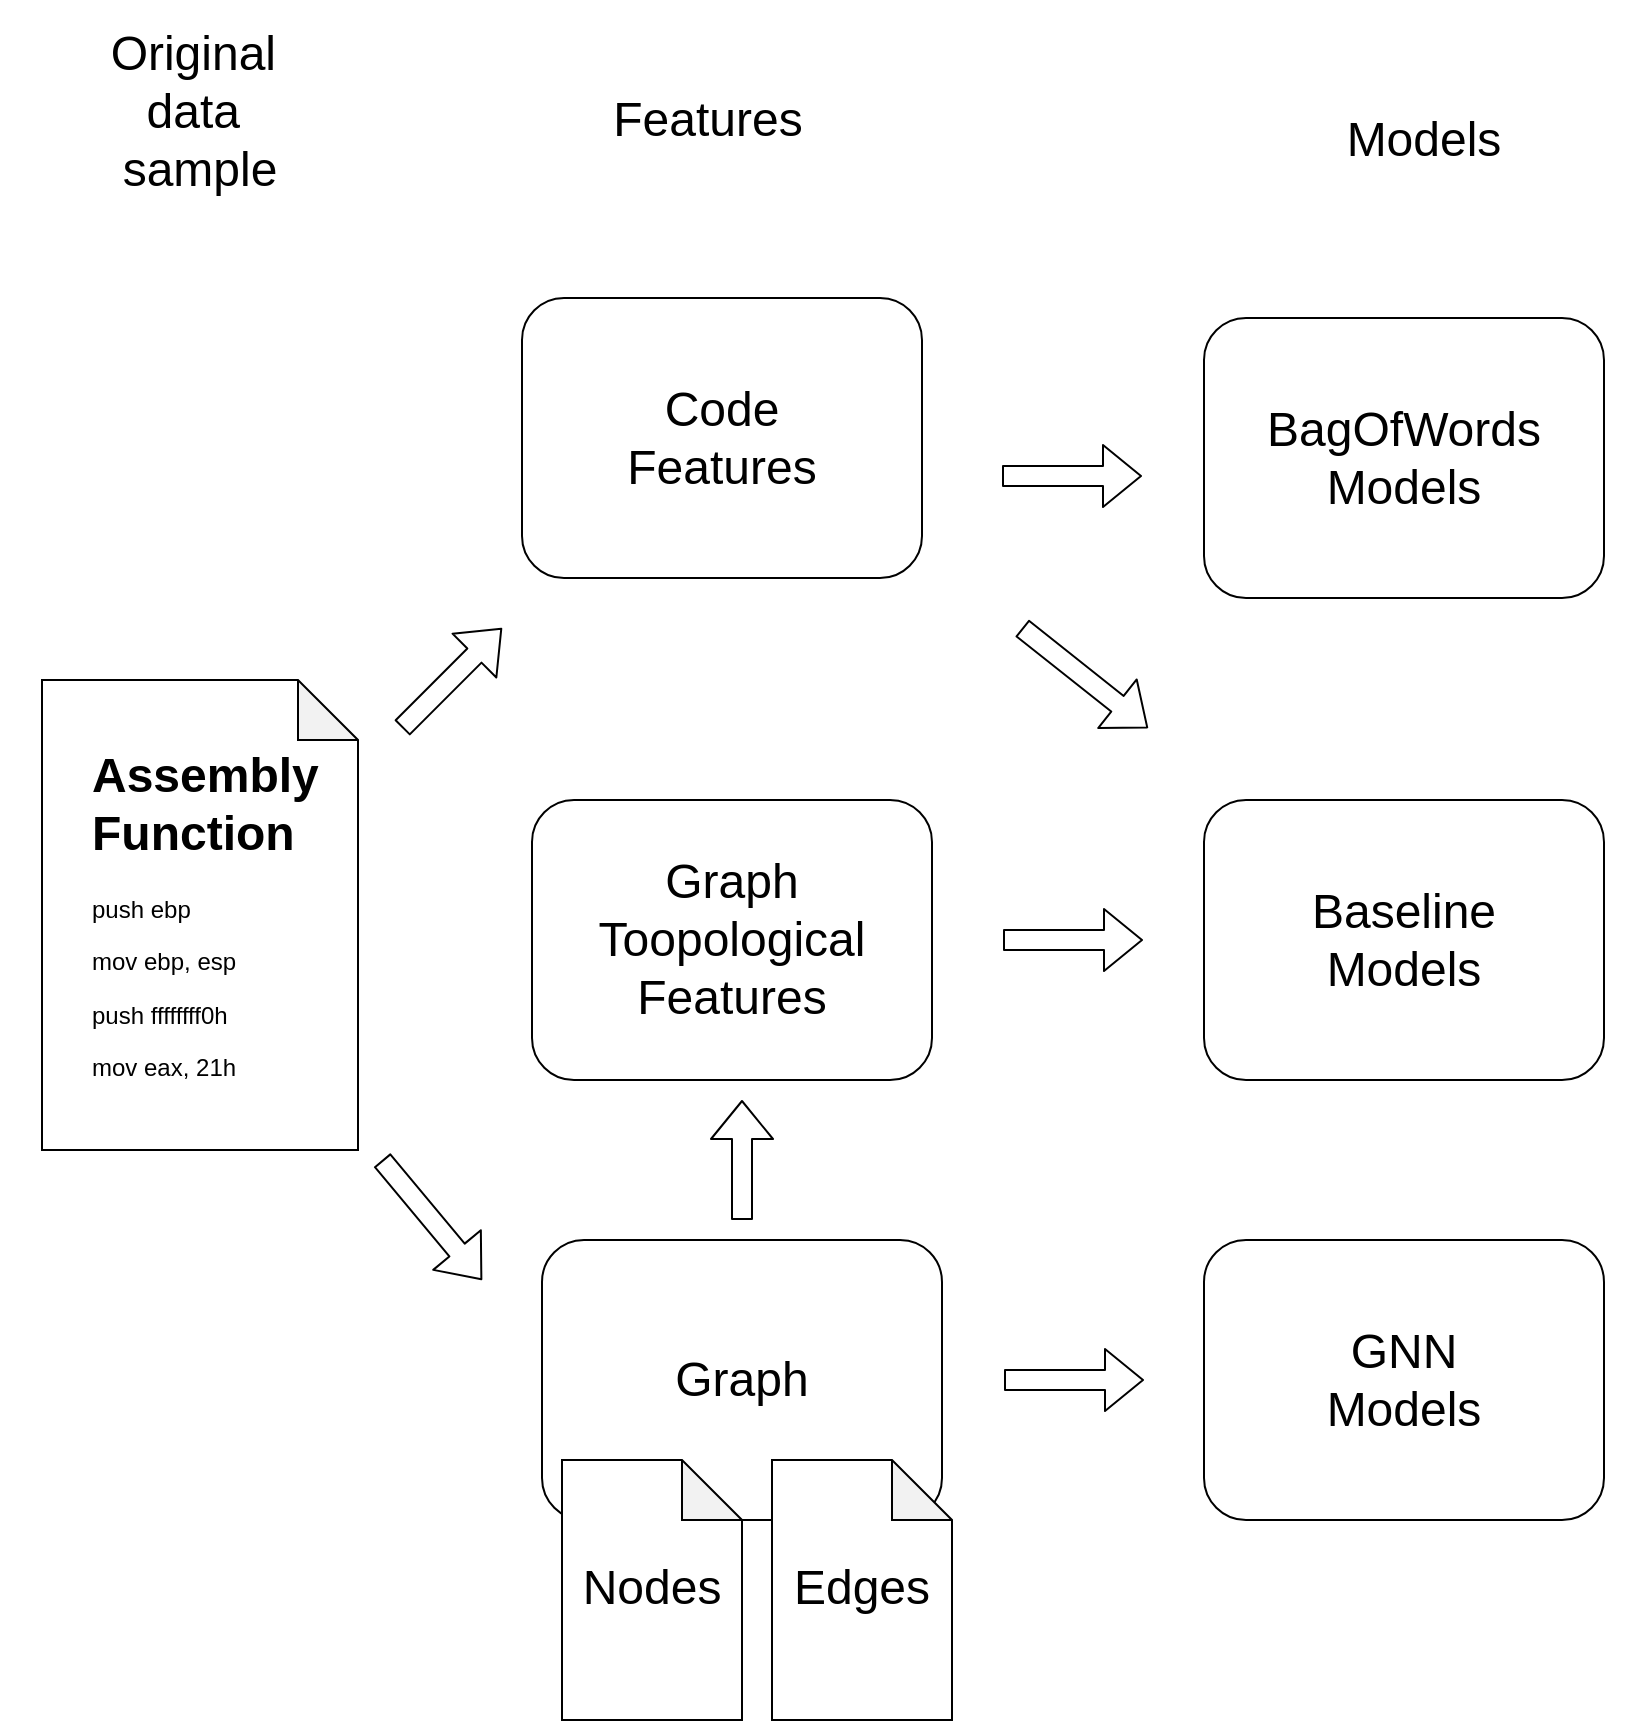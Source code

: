 <mxfile version="11.1.1" type="device"><diagram id="EeC887fVGs2REfJhRv0n" name="Page-1"><mxGraphModel dx="1447" dy="1170" grid="1" gridSize="10" guides="1" tooltips="1" connect="1" arrows="1" fold="1" page="1" pageScale="1" pageWidth="827" pageHeight="1169" math="0" shadow="0"><root><mxCell id="0"/><mxCell id="1" parent="0"/><mxCell id="rcT2UIYAnFiocSkPj9Q_-2" value="" style="shape=note;whiteSpace=wrap;html=1;backgroundOutline=1;darkOpacity=0.05;" vertex="1" parent="1"><mxGeometry x="80" y="350" width="158" height="235" as="geometry"/></mxCell><mxCell id="rcT2UIYAnFiocSkPj9Q_-3" value="&lt;h1&gt;Assembly Function&lt;/h1&gt;&lt;p&gt;push ebp&lt;/p&gt;&lt;p&gt;mov ebp, esp&lt;/p&gt;&lt;p&gt;push ffffffff0h&lt;/p&gt;&lt;p&gt;mov eax, 21h&lt;/p&gt;" style="text;html=1;strokeColor=none;fillColor=none;spacing=5;spacingTop=-20;whiteSpace=wrap;overflow=hidden;rounded=0;" vertex="1" parent="1"><mxGeometry x="100" y="377.5" width="185" height="180" as="geometry"/></mxCell><mxCell id="rcT2UIYAnFiocSkPj9Q_-4" value="" style="rounded=1;whiteSpace=wrap;html=1;" vertex="1" parent="1"><mxGeometry x="320" y="159" width="200" height="140" as="geometry"/></mxCell><mxCell id="rcT2UIYAnFiocSkPj9Q_-5" value="&lt;font style=&quot;font-size: 24px&quot;&gt;Code Features&lt;/font&gt;" style="text;html=1;strokeColor=none;fillColor=none;align=center;verticalAlign=middle;whiteSpace=wrap;rounded=0;" vertex="1" parent="1"><mxGeometry x="360" y="209" width="120" height="40" as="geometry"/></mxCell><mxCell id="rcT2UIYAnFiocSkPj9Q_-6" value="" style="shape=flexArrow;endArrow=classic;html=1;" edge="1" parent="1"><mxGeometry width="50" height="50" relative="1" as="geometry"><mxPoint x="260" y="374" as="sourcePoint"/><mxPoint x="310" y="324" as="targetPoint"/></mxGeometry></mxCell><mxCell id="rcT2UIYAnFiocSkPj9Q_-7" value="" style="shape=flexArrow;endArrow=classic;html=1;" edge="1" parent="1"><mxGeometry width="50" height="50" relative="1" as="geometry"><mxPoint x="430" y="620" as="sourcePoint"/><mxPoint x="430" y="560" as="targetPoint"/></mxGeometry></mxCell><mxCell id="rcT2UIYAnFiocSkPj9Q_-9" value="" style="rounded=1;whiteSpace=wrap;html=1;" vertex="1" parent="1"><mxGeometry x="330" y="630" width="200" height="140" as="geometry"/></mxCell><mxCell id="rcT2UIYAnFiocSkPj9Q_-10" value="&lt;span style=&quot;font-size: 24px&quot;&gt;Graph&lt;/span&gt;" style="text;html=1;strokeColor=none;fillColor=none;align=center;verticalAlign=middle;whiteSpace=wrap;rounded=0;" vertex="1" parent="1"><mxGeometry x="370" y="680" width="120" height="40" as="geometry"/></mxCell><mxCell id="rcT2UIYAnFiocSkPj9Q_-11" value="" style="shape=note;whiteSpace=wrap;html=1;backgroundOutline=1;darkOpacity=0.05;" vertex="1" parent="1"><mxGeometry x="340" y="740" width="90" height="130" as="geometry"/></mxCell><mxCell id="rcT2UIYAnFiocSkPj9Q_-12" value="" style="shape=note;whiteSpace=wrap;html=1;backgroundOutline=1;darkOpacity=0.05;" vertex="1" parent="1"><mxGeometry x="445" y="740" width="90" height="130" as="geometry"/></mxCell><mxCell id="rcT2UIYAnFiocSkPj9Q_-13" value="&lt;span style=&quot;font-size: 24px&quot;&gt;Nodes&lt;/span&gt;" style="text;html=1;strokeColor=none;fillColor=none;align=center;verticalAlign=middle;whiteSpace=wrap;rounded=0;" vertex="1" parent="1"><mxGeometry x="325" y="784" width="120" height="40" as="geometry"/></mxCell><mxCell id="rcT2UIYAnFiocSkPj9Q_-14" value="&lt;span style=&quot;font-size: 24px&quot;&gt;Edges&lt;/span&gt;" style="text;html=1;strokeColor=none;fillColor=none;align=center;verticalAlign=middle;whiteSpace=wrap;rounded=0;" vertex="1" parent="1"><mxGeometry x="430" y="784" width="120" height="40" as="geometry"/></mxCell><mxCell id="rcT2UIYAnFiocSkPj9Q_-15" value="" style="shape=flexArrow;endArrow=classic;html=1;" edge="1" parent="1"><mxGeometry width="50" height="50" relative="1" as="geometry"><mxPoint x="250" y="590" as="sourcePoint"/><mxPoint x="300" y="650" as="targetPoint"/></mxGeometry></mxCell><mxCell id="rcT2UIYAnFiocSkPj9Q_-16" value="" style="rounded=1;whiteSpace=wrap;html=1;" vertex="1" parent="1"><mxGeometry x="325" y="410" width="200" height="140" as="geometry"/></mxCell><mxCell id="rcT2UIYAnFiocSkPj9Q_-17" value="&lt;font style=&quot;font-size: 24px&quot;&gt;Graph Toopological&lt;br&gt;Features&lt;br&gt;&lt;/font&gt;" style="text;html=1;strokeColor=none;fillColor=none;align=center;verticalAlign=middle;whiteSpace=wrap;rounded=0;" vertex="1" parent="1"><mxGeometry x="365" y="460" width="120" height="40" as="geometry"/></mxCell><mxCell id="rcT2UIYAnFiocSkPj9Q_-19" value="" style="shape=flexArrow;endArrow=classic;html=1;" edge="1" parent="1"><mxGeometry width="50" height="50" relative="1" as="geometry"><mxPoint x="560" y="248" as="sourcePoint"/><mxPoint x="630" y="248" as="targetPoint"/></mxGeometry></mxCell><mxCell id="rcT2UIYAnFiocSkPj9Q_-22" value="" style="rounded=1;whiteSpace=wrap;html=1;" vertex="1" parent="1"><mxGeometry x="661" y="169" width="200" height="140" as="geometry"/></mxCell><mxCell id="rcT2UIYAnFiocSkPj9Q_-23" value="&lt;font style=&quot;font-size: 24px&quot;&gt;BagOfWords&lt;br&gt;Models&lt;br&gt;&lt;/font&gt;" style="text;html=1;strokeColor=none;fillColor=none;align=center;verticalAlign=middle;whiteSpace=wrap;rounded=0;" vertex="1" parent="1"><mxGeometry x="701" y="219" width="120" height="40" as="geometry"/></mxCell><mxCell id="rcT2UIYAnFiocSkPj9Q_-25" value="" style="rounded=1;whiteSpace=wrap;html=1;" vertex="1" parent="1"><mxGeometry x="661" y="410" width="200" height="140" as="geometry"/></mxCell><mxCell id="rcT2UIYAnFiocSkPj9Q_-26" value="&lt;font style=&quot;font-size: 24px&quot;&gt;Baseline Models&lt;br&gt;&lt;/font&gt;" style="text;html=1;strokeColor=none;fillColor=none;align=center;verticalAlign=middle;whiteSpace=wrap;rounded=0;" vertex="1" parent="1"><mxGeometry x="701" y="460" width="120" height="40" as="geometry"/></mxCell><mxCell id="rcT2UIYAnFiocSkPj9Q_-27" value="" style="rounded=1;whiteSpace=wrap;html=1;" vertex="1" parent="1"><mxGeometry x="661" y="630" width="200" height="140" as="geometry"/></mxCell><mxCell id="rcT2UIYAnFiocSkPj9Q_-28" value="&lt;font style=&quot;font-size: 24px&quot;&gt;GNN Models&lt;br&gt;&lt;/font&gt;" style="text;html=1;strokeColor=none;fillColor=none;align=center;verticalAlign=middle;whiteSpace=wrap;rounded=0;" vertex="1" parent="1"><mxGeometry x="701" y="680" width="120" height="40" as="geometry"/></mxCell><mxCell id="rcT2UIYAnFiocSkPj9Q_-31" value="&lt;font style=&quot;font-size: 24px&quot;&gt;Original&amp;nbsp;&lt;br&gt;data&amp;nbsp;&lt;br&gt;sample&lt;br&gt;&lt;br&gt;&lt;/font&gt;" style="text;html=1;strokeColor=none;fillColor=none;align=center;verticalAlign=middle;whiteSpace=wrap;rounded=0;" vertex="1" parent="1"><mxGeometry x="59" y="20" width="200" height="120" as="geometry"/></mxCell><mxCell id="rcT2UIYAnFiocSkPj9Q_-32" value="&lt;font style=&quot;font-size: 24px&quot;&gt;Features&lt;br&gt;&lt;/font&gt;" style="text;html=1;strokeColor=none;fillColor=none;align=center;verticalAlign=middle;whiteSpace=wrap;rounded=0;" vertex="1" parent="1"><mxGeometry x="313" y="10" width="200" height="120" as="geometry"/></mxCell><mxCell id="rcT2UIYAnFiocSkPj9Q_-33" value="&lt;font style=&quot;font-size: 24px&quot;&gt;Models&lt;br&gt;&lt;/font&gt;" style="text;html=1;strokeColor=none;fillColor=none;align=center;verticalAlign=middle;whiteSpace=wrap;rounded=0;" vertex="1" parent="1"><mxGeometry x="671" y="20" width="200" height="120" as="geometry"/></mxCell><mxCell id="rcT2UIYAnFiocSkPj9Q_-34" value="" style="shape=flexArrow;endArrow=classic;html=1;" edge="1" parent="1"><mxGeometry width="50" height="50" relative="1" as="geometry"><mxPoint x="570" y="324" as="sourcePoint"/><mxPoint x="633" y="374" as="targetPoint"/></mxGeometry></mxCell><mxCell id="rcT2UIYAnFiocSkPj9Q_-35" value="" style="shape=flexArrow;endArrow=classic;html=1;" edge="1" parent="1"><mxGeometry width="50" height="50" relative="1" as="geometry"><mxPoint x="560.5" y="480" as="sourcePoint"/><mxPoint x="630.5" y="480" as="targetPoint"/></mxGeometry></mxCell><mxCell id="rcT2UIYAnFiocSkPj9Q_-36" value="" style="shape=flexArrow;endArrow=classic;html=1;" edge="1" parent="1"><mxGeometry width="50" height="50" relative="1" as="geometry"><mxPoint x="561.0" y="700" as="sourcePoint"/><mxPoint x="631" y="700" as="targetPoint"/></mxGeometry></mxCell></root></mxGraphModel></diagram></mxfile>